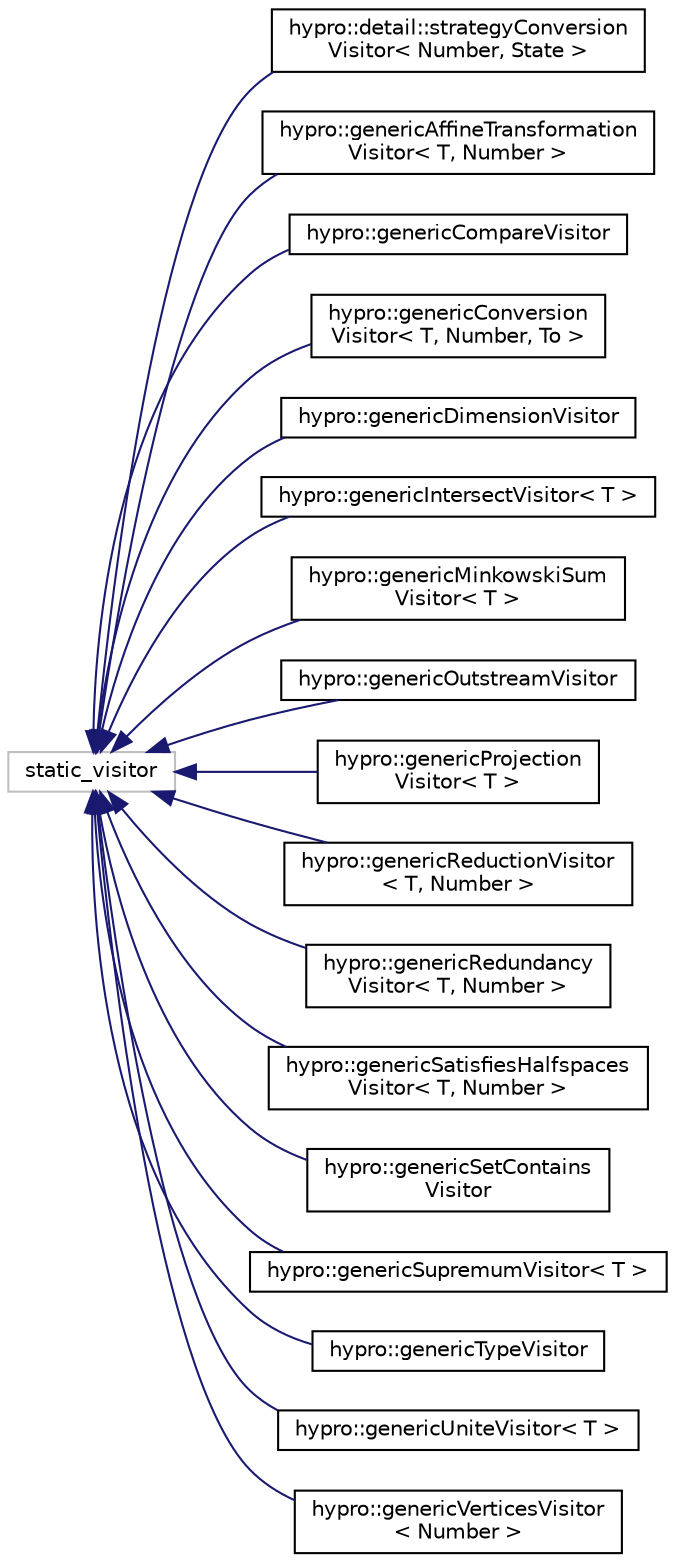 digraph "Graphical Class Hierarchy"
{
  edge [fontname="Helvetica",fontsize="10",labelfontname="Helvetica",labelfontsize="10"];
  node [fontname="Helvetica",fontsize="10",shape=record];
  rankdir="LR";
  Node1 [label="static_visitor",height=0.2,width=0.4,color="grey75", fillcolor="white", style="filled"];
  Node1 -> Node2 [dir="back",color="midnightblue",fontsize="10",style="solid",fontname="Helvetica"];
  Node2 [label="hypro::detail::strategyConversion\lVisitor\< Number, State \>",height=0.2,width=0.4,color="black", fillcolor="white", style="filled",URL="$structhypro_1_1detail_1_1strategyConversionVisitor.html"];
  Node1 -> Node3 [dir="back",color="midnightblue",fontsize="10",style="solid",fontname="Helvetica"];
  Node3 [label="hypro::genericAffineTransformation\lVisitor\< T, Number \>",height=0.2,width=0.4,color="black", fillcolor="white", style="filled",URL="$classhypro_1_1genericAffineTransformationVisitor.html"];
  Node1 -> Node4 [dir="back",color="midnightblue",fontsize="10",style="solid",fontname="Helvetica"];
  Node4 [label="hypro::genericCompareVisitor",height=0.2,width=0.4,color="black", fillcolor="white", style="filled",URL="$classhypro_1_1genericCompareVisitor.html"];
  Node1 -> Node5 [dir="back",color="midnightblue",fontsize="10",style="solid",fontname="Helvetica"];
  Node5 [label="hypro::genericConversion\lVisitor\< T, Number, To \>",height=0.2,width=0.4,color="black", fillcolor="white", style="filled",URL="$classhypro_1_1genericConversionVisitor.html"];
  Node1 -> Node6 [dir="back",color="midnightblue",fontsize="10",style="solid",fontname="Helvetica"];
  Node6 [label="hypro::genericDimensionVisitor",height=0.2,width=0.4,color="black", fillcolor="white", style="filled",URL="$classhypro_1_1genericDimensionVisitor.html"];
  Node1 -> Node7 [dir="back",color="midnightblue",fontsize="10",style="solid",fontname="Helvetica"];
  Node7 [label="hypro::genericIntersectVisitor\< T \>",height=0.2,width=0.4,color="black", fillcolor="white", style="filled",URL="$classhypro_1_1genericIntersectVisitor.html"];
  Node1 -> Node8 [dir="back",color="midnightblue",fontsize="10",style="solid",fontname="Helvetica"];
  Node8 [label="hypro::genericMinkowskiSum\lVisitor\< T \>",height=0.2,width=0.4,color="black", fillcolor="white", style="filled",URL="$classhypro_1_1genericMinkowskiSumVisitor.html"];
  Node1 -> Node9 [dir="back",color="midnightblue",fontsize="10",style="solid",fontname="Helvetica"];
  Node9 [label="hypro::genericOutstreamVisitor",height=0.2,width=0.4,color="black", fillcolor="white", style="filled",URL="$classhypro_1_1genericOutstreamVisitor.html"];
  Node1 -> Node10 [dir="back",color="midnightblue",fontsize="10",style="solid",fontname="Helvetica"];
  Node10 [label="hypro::genericProjection\lVisitor\< T \>",height=0.2,width=0.4,color="black", fillcolor="white", style="filled",URL="$classhypro_1_1genericProjectionVisitor.html"];
  Node1 -> Node11 [dir="back",color="midnightblue",fontsize="10",style="solid",fontname="Helvetica"];
  Node11 [label="hypro::genericReductionVisitor\l\< T, Number \>",height=0.2,width=0.4,color="black", fillcolor="white", style="filled",URL="$classhypro_1_1genericReductionVisitor.html"];
  Node1 -> Node12 [dir="back",color="midnightblue",fontsize="10",style="solid",fontname="Helvetica"];
  Node12 [label="hypro::genericRedundancy\lVisitor\< T, Number \>",height=0.2,width=0.4,color="black", fillcolor="white", style="filled",URL="$classhypro_1_1genericRedundancyVisitor.html"];
  Node1 -> Node13 [dir="back",color="midnightblue",fontsize="10",style="solid",fontname="Helvetica"];
  Node13 [label="hypro::genericSatisfiesHalfspaces\lVisitor\< T, Number \>",height=0.2,width=0.4,color="black", fillcolor="white", style="filled",URL="$classhypro_1_1genericSatisfiesHalfspacesVisitor.html"];
  Node1 -> Node14 [dir="back",color="midnightblue",fontsize="10",style="solid",fontname="Helvetica"];
  Node14 [label="hypro::genericSetContains\lVisitor",height=0.2,width=0.4,color="black", fillcolor="white", style="filled",URL="$classhypro_1_1genericSetContainsVisitor.html"];
  Node1 -> Node15 [dir="back",color="midnightblue",fontsize="10",style="solid",fontname="Helvetica"];
  Node15 [label="hypro::genericSupremumVisitor\< T \>",height=0.2,width=0.4,color="black", fillcolor="white", style="filled",URL="$classhypro_1_1genericSupremumVisitor.html"];
  Node1 -> Node16 [dir="back",color="midnightblue",fontsize="10",style="solid",fontname="Helvetica"];
  Node16 [label="hypro::genericTypeVisitor",height=0.2,width=0.4,color="black", fillcolor="white", style="filled",URL="$classhypro_1_1genericTypeVisitor.html"];
  Node1 -> Node17 [dir="back",color="midnightblue",fontsize="10",style="solid",fontname="Helvetica"];
  Node17 [label="hypro::genericUniteVisitor\< T \>",height=0.2,width=0.4,color="black", fillcolor="white", style="filled",URL="$classhypro_1_1genericUniteVisitor.html"];
  Node1 -> Node18 [dir="back",color="midnightblue",fontsize="10",style="solid",fontname="Helvetica"];
  Node18 [label="hypro::genericVerticesVisitor\l\< Number \>",height=0.2,width=0.4,color="black", fillcolor="white", style="filled",URL="$classhypro_1_1genericVerticesVisitor.html"];
}
